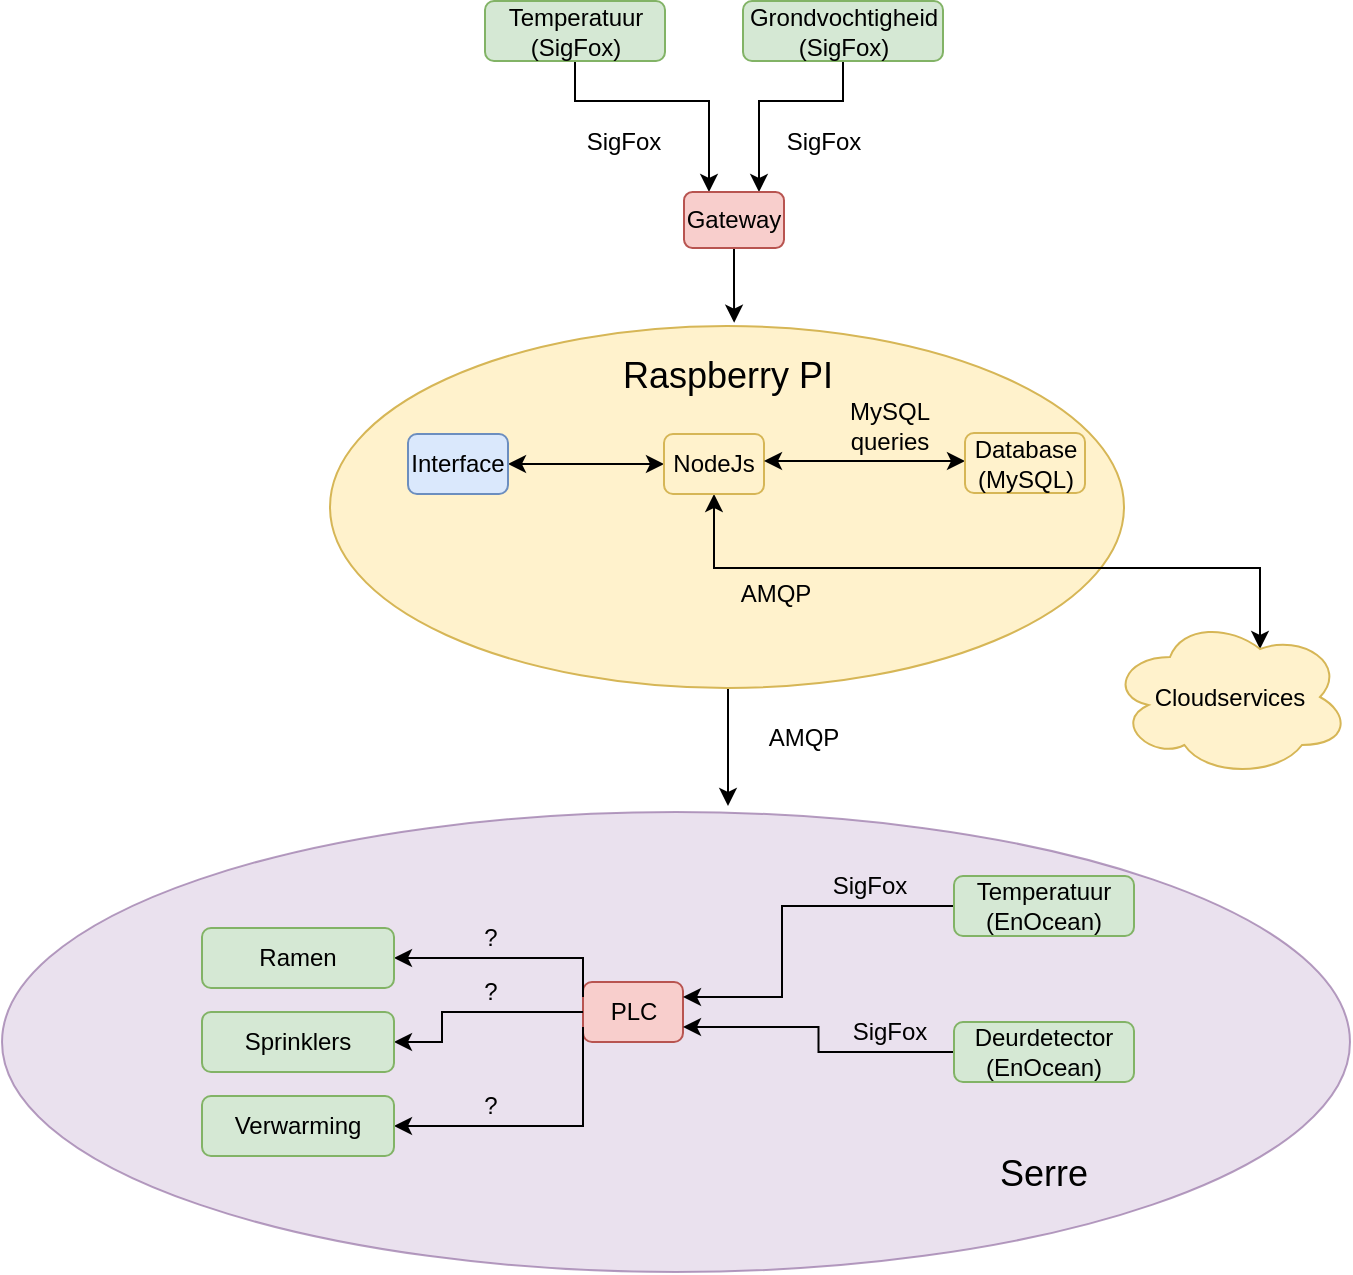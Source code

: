 <mxfile version="12.0.2" type="device" pages="1"><diagram name="Serre" id="42789a77-a242-8287-6e28-9cd8cfd52e62"><mxGraphModel dx="825" dy="426" grid="0" gridSize="10" guides="1" tooltips="1" connect="1" arrows="1" fold="1" page="1" pageScale="1" pageWidth="1100" pageHeight="850" background="#ffffff" math="0" shadow="0"><root><mxCell id="0"/><mxCell id="1" parent="0"/><mxCell id="oylY3YaFG-LerNcYVHAm-11" style="edgeStyle=orthogonalEdgeStyle;rounded=0;orthogonalLoop=1;jettySize=auto;html=1;" edge="1" parent="1" source="m-WKy1QYfF3CYL_Xk7xX-1"><mxGeometry relative="1" as="geometry"><mxPoint x="583" y="430" as="targetPoint"/><Array as="points"><mxPoint x="583" y="400"/></Array></mxGeometry></mxCell><mxCell id="m-WKy1QYfF3CYL_Xk7xX-1" value="" style="ellipse;whiteSpace=wrap;html=1;fillColor=#fff2cc;strokeColor=#d6b656;" parent="1" vertex="1"><mxGeometry x="384" y="190" width="397" height="181" as="geometry"/></mxCell><mxCell id="AfHGDrrq-JgIC60IeQSG-32" value="" style="ellipse;whiteSpace=wrap;html=1;fillColor=#e1d5e7;strokeColor=#9673a6;opacity=70;" parent="1" vertex="1"><mxGeometry x="220" y="433" width="674" height="230" as="geometry"/></mxCell><mxCell id="itn0ZsQkKJ_GjujIYyZL-32" value="" style="edgeStyle=orthogonalEdgeStyle;rounded=0;orthogonalLoop=1;jettySize=auto;html=1;startArrow=classic;startFill=1;endArrow=classic;endFill=1;" parent="1" source="itn0ZsQkKJ_GjujIYyZL-7" target="itn0ZsQkKJ_GjujIYyZL-8" edge="1"><mxGeometry relative="1" as="geometry"/></mxCell><mxCell id="itn0ZsQkKJ_GjujIYyZL-35" value="" style="edgeStyle=orthogonalEdgeStyle;rounded=0;orthogonalLoop=1;jettySize=auto;html=1;startArrow=classic;startFill=1;endArrow=classic;endFill=1;entryX=0.625;entryY=0.2;entryDx=0;entryDy=0;entryPerimeter=0;" parent="1" source="itn0ZsQkKJ_GjujIYyZL-7" target="itn0ZsQkKJ_GjujIYyZL-10" edge="1"><mxGeometry relative="1" as="geometry"><mxPoint x="570.5" y="338.5" as="targetPoint"/><Array as="points"><mxPoint x="576" y="311"/><mxPoint x="849" y="311"/></Array></mxGeometry></mxCell><mxCell id="itn0ZsQkKJ_GjujIYyZL-7" value="NodeJs" style="rounded=1;whiteSpace=wrap;html=1;fillColor=#fff2cc;strokeColor=#d6b656;" parent="1" vertex="1"><mxGeometry x="551" y="244" width="50" height="30" as="geometry"/></mxCell><mxCell id="itn0ZsQkKJ_GjujIYyZL-8" value="Interface" style="rounded=1;whiteSpace=wrap;html=1;fillColor=#dae8fc;strokeColor=#6c8ebf;" parent="1" vertex="1"><mxGeometry x="423" y="244" width="50" height="30" as="geometry"/></mxCell><mxCell id="itn0ZsQkKJ_GjujIYyZL-33" value="" style="edgeStyle=orthogonalEdgeStyle;rounded=0;orthogonalLoop=1;jettySize=auto;html=1;startArrow=classic;startFill=1;endArrow=classic;endFill=1;" parent="1" source="itn0ZsQkKJ_GjujIYyZL-9" target="itn0ZsQkKJ_GjujIYyZL-7" edge="1"><mxGeometry relative="1" as="geometry"><Array as="points"><mxPoint x="685.5" y="257.5"/><mxPoint x="685.5" y="257.5"/></Array></mxGeometry></mxCell><mxCell id="itn0ZsQkKJ_GjujIYyZL-9" value="Database&lt;br&gt;(MySQL)" style="rounded=1;whiteSpace=wrap;html=1;fillColor=#fff2cc;strokeColor=#d6b656;" parent="1" vertex="1"><mxGeometry x="701.5" y="243.5" width="60" height="30" as="geometry"/></mxCell><mxCell id="itn0ZsQkKJ_GjujIYyZL-10" value="Cloudservices" style="ellipse;shape=cloud;whiteSpace=wrap;html=1;fillColor=#fff2cc;strokeColor=#d6b656;" parent="1" vertex="1"><mxGeometry x="774" y="335.5" width="120" height="80" as="geometry"/></mxCell><mxCell id="itn0ZsQkKJ_GjujIYyZL-11" value="PLC" style="rounded=1;whiteSpace=wrap;html=1;fillColor=#f8cecc;strokeColor=#b85450;" parent="1" vertex="1"><mxGeometry x="510.5" y="518" width="50" height="30" as="geometry"/></mxCell><mxCell id="AfHGDrrq-JgIC60IeQSG-10" style="edgeStyle=orthogonalEdgeStyle;rounded=0;orthogonalLoop=1;jettySize=auto;html=1;exitX=1;exitY=0.5;exitDx=0;exitDy=0;entryX=0;entryY=0.25;entryDx=0;entryDy=0;startArrow=classic;startFill=1;endArrow=none;endFill=0;" parent="1" source="itn0ZsQkKJ_GjujIYyZL-12" target="itn0ZsQkKJ_GjujIYyZL-11" edge="1"><mxGeometry relative="1" as="geometry"><Array as="points"><mxPoint x="510" y="506"/></Array></mxGeometry></mxCell><mxCell id="itn0ZsQkKJ_GjujIYyZL-12" value="Ramen" style="rounded=1;whiteSpace=wrap;html=1;fillColor=#d5e8d4;strokeColor=#82b366;" parent="1" vertex="1"><mxGeometry x="320" y="491" width="96" height="30" as="geometry"/></mxCell><mxCell id="AfHGDrrq-JgIC60IeQSG-13" style="edgeStyle=orthogonalEdgeStyle;rounded=0;orthogonalLoop=1;jettySize=auto;html=1;exitX=1;exitY=0.5;exitDx=0;exitDy=0;entryX=0;entryY=0.75;entryDx=0;entryDy=0;startArrow=classic;startFill=1;endArrow=none;endFill=0;" parent="1" source="itn0ZsQkKJ_GjujIYyZL-14" target="itn0ZsQkKJ_GjujIYyZL-11" edge="1"><mxGeometry relative="1" as="geometry"><Array as="points"><mxPoint x="510" y="590"/></Array></mxGeometry></mxCell><mxCell id="itn0ZsQkKJ_GjujIYyZL-14" value="Verwarming" style="rounded=1;whiteSpace=wrap;html=1;fillColor=#d5e8d4;strokeColor=#82b366;" parent="1" vertex="1"><mxGeometry x="320" y="575" width="96" height="30" as="geometry"/></mxCell><mxCell id="AfHGDrrq-JgIC60IeQSG-11" style="edgeStyle=orthogonalEdgeStyle;rounded=0;orthogonalLoop=1;jettySize=auto;html=1;exitX=1;exitY=0.5;exitDx=0;exitDy=0;startArrow=classic;startFill=1;endArrow=none;endFill=0;entryX=0;entryY=0.5;entryDx=0;entryDy=0;" parent="1" source="itn0ZsQkKJ_GjujIYyZL-15" target="itn0ZsQkKJ_GjujIYyZL-11" edge="1"><mxGeometry relative="1" as="geometry"><mxPoint x="481" y="560" as="targetPoint"/><Array as="points"><mxPoint x="440" y="548"/><mxPoint x="440" y="533"/></Array></mxGeometry></mxCell><mxCell id="itn0ZsQkKJ_GjujIYyZL-15" value="Sprinklers" style="rounded=1;whiteSpace=wrap;html=1;fillColor=#d5e8d4;strokeColor=#82b366;" parent="1" vertex="1"><mxGeometry x="320" y="533" width="96" height="30" as="geometry"/></mxCell><mxCell id="1BPF2lUvss0TYT9tVECj-1" value="AMQP" style="text;html=1;strokeColor=none;fillColor=none;align=center;verticalAlign=middle;whiteSpace=wrap;rounded=0;" parent="1" vertex="1"><mxGeometry x="600.5" y="385.5" width="40" height="20" as="geometry"/></mxCell><mxCell id="1BPF2lUvss0TYT9tVECj-3" value="AMQP" style="text;html=1;strokeColor=none;fillColor=none;align=center;verticalAlign=middle;whiteSpace=wrap;rounded=0;" parent="1" vertex="1"><mxGeometry x="586.5" y="313.5" width="40" height="20" as="geometry"/></mxCell><mxCell id="AfHGDrrq-JgIC60IeQSG-16" style="edgeStyle=orthogonalEdgeStyle;rounded=0;orthogonalLoop=1;jettySize=auto;html=1;exitX=0;exitY=0.5;exitDx=0;exitDy=0;startArrow=none;startFill=0;endArrow=classic;endFill=1;entryX=1;entryY=0.25;entryDx=0;entryDy=0;" parent="1" source="_2sVvBY5ICFOxCGKW-Yz-2" target="itn0ZsQkKJ_GjujIYyZL-11" edge="1"><mxGeometry relative="1" as="geometry"><mxPoint x="580" y="485" as="targetPoint"/><Array as="points"><mxPoint x="710" y="480"/><mxPoint x="610" y="480"/><mxPoint x="610" y="562"/></Array></mxGeometry></mxCell><mxCell id="_2sVvBY5ICFOxCGKW-Yz-2" value="Temperatuur (EnOcean)" style="rounded=1;whiteSpace=wrap;html=1;fillColor=#d5e8d4;strokeColor=#82b366;" parent="1" vertex="1"><mxGeometry x="696" y="465" width="90" height="30" as="geometry"/></mxCell><mxCell id="AfHGDrrq-JgIC60IeQSG-18" value="" style="edgeStyle=orthogonalEdgeStyle;rounded=0;orthogonalLoop=1;jettySize=auto;html=1;startArrow=none;startFill=0;endArrow=classic;endFill=1;entryX=1;entryY=0.75;entryDx=0;entryDy=0;" parent="1" source="_2sVvBY5ICFOxCGKW-Yz-3" target="itn0ZsQkKJ_GjujIYyZL-11" edge="1"><mxGeometry relative="1" as="geometry"><mxPoint x="535" y="525" as="targetPoint"/></mxGeometry></mxCell><mxCell id="_2sVvBY5ICFOxCGKW-Yz-3" value="Deurdetector (EnOcean)" style="rounded=1;whiteSpace=wrap;html=1;fillColor=#d5e8d4;strokeColor=#82b366;" parent="1" vertex="1"><mxGeometry x="696" y="538" width="90" height="30" as="geometry"/></mxCell><mxCell id="AfHGDrrq-JgIC60IeQSG-36" style="edgeStyle=orthogonalEdgeStyle;rounded=0;orthogonalLoop=1;jettySize=auto;html=1;exitX=0.5;exitY=1;exitDx=0;exitDy=0;entryX=0.25;entryY=0;entryDx=0;entryDy=0;startArrow=none;startFill=0;endArrow=classic;endFill=1;" parent="1" source="AfHGDrrq-JgIC60IeQSG-20" target="AfHGDrrq-JgIC60IeQSG-35" edge="1"><mxGeometry relative="1" as="geometry"><Array as="points"><mxPoint x="506" y="77.5"/><mxPoint x="574" y="77.5"/></Array></mxGeometry></mxCell><mxCell id="AfHGDrrq-JgIC60IeQSG-20" value="Temperatuur (SigFox)" style="rounded=1;whiteSpace=wrap;html=1;fillColor=#d5e8d4;strokeColor=#82b366;" parent="1" vertex="1"><mxGeometry x="461.5" y="27.5" width="90" height="30" as="geometry"/></mxCell><mxCell id="AfHGDrrq-JgIC60IeQSG-25" value="&lt;font style=&quot;font-size: 18px&quot;&gt;Serre&lt;/font&gt;" style="text;html=1;strokeColor=none;fillColor=none;align=center;verticalAlign=middle;whiteSpace=wrap;rounded=0;" parent="1" vertex="1"><mxGeometry x="721" y="604" width="40" height="20" as="geometry"/></mxCell><mxCell id="AfHGDrrq-JgIC60IeQSG-37" style="edgeStyle=orthogonalEdgeStyle;rounded=0;orthogonalLoop=1;jettySize=auto;html=1;exitX=0.5;exitY=1;exitDx=0;exitDy=0;entryX=0.75;entryY=0;entryDx=0;entryDy=0;startArrow=none;startFill=0;endArrow=classic;endFill=1;" parent="1" source="AfHGDrrq-JgIC60IeQSG-28" target="AfHGDrrq-JgIC60IeQSG-35" edge="1"><mxGeometry relative="1" as="geometry"><Array as="points"><mxPoint x="641" y="77.5"/><mxPoint x="599" y="77.5"/></Array></mxGeometry></mxCell><mxCell id="AfHGDrrq-JgIC60IeQSG-28" value="Grondvochtigheid (SigFox)" style="rounded=1;whiteSpace=wrap;html=1;fillColor=#d5e8d4;strokeColor=#82b366;" parent="1" vertex="1"><mxGeometry x="590.5" y="27.5" width="100" height="30" as="geometry"/></mxCell><mxCell id="oylY3YaFG-LerNcYVHAm-12" style="edgeStyle=orthogonalEdgeStyle;rounded=0;orthogonalLoop=1;jettySize=auto;html=1;entryX=0.509;entryY=-0.009;entryDx=0;entryDy=0;entryPerimeter=0;" edge="1" parent="1" source="AfHGDrrq-JgIC60IeQSG-35" target="m-WKy1QYfF3CYL_Xk7xX-1"><mxGeometry relative="1" as="geometry"/></mxCell><mxCell id="AfHGDrrq-JgIC60IeQSG-35" value="Gateway" style="rounded=1;whiteSpace=wrap;html=1;fillColor=#f8cecc;strokeColor=#b85450;" parent="1" vertex="1"><mxGeometry x="561" y="123" width="50" height="28" as="geometry"/></mxCell><mxCell id="AfHGDrrq-JgIC60IeQSG-39" value="SigFox" style="text;html=1;strokeColor=none;fillColor=none;align=center;verticalAlign=middle;whiteSpace=wrap;rounded=0;" parent="1" vertex="1"><mxGeometry x="511" y="87.5" width="40" height="20" as="geometry"/></mxCell><mxCell id="AfHGDrrq-JgIC60IeQSG-40" value="SigFox" style="text;html=1;strokeColor=none;fillColor=none;align=center;verticalAlign=middle;whiteSpace=wrap;rounded=0;" parent="1" vertex="1"><mxGeometry x="611" y="87.5" width="40" height="20" as="geometry"/></mxCell><mxCell id="c5OzXLcf4u7wvID1AKV8-1" value="SigFox" style="text;html=1;strokeColor=none;fillColor=none;align=center;verticalAlign=middle;whiteSpace=wrap;rounded=0;" parent="1" vertex="1"><mxGeometry x="634" y="459.5" width="40" height="20" as="geometry"/></mxCell><mxCell id="c5OzXLcf4u7wvID1AKV8-2" value="SigFox" style="text;html=1;strokeColor=none;fillColor=none;align=center;verticalAlign=middle;whiteSpace=wrap;rounded=0;" parent="1" vertex="1"><mxGeometry x="644" y="533" width="40" height="20" as="geometry"/></mxCell><mxCell id="c5OzXLcf4u7wvID1AKV8-3" value="?" style="text;html=1;strokeColor=none;fillColor=none;align=center;verticalAlign=middle;whiteSpace=wrap;rounded=0;" parent="1" vertex="1"><mxGeometry x="459" y="486" width="11" height="20" as="geometry"/></mxCell><mxCell id="c5OzXLcf4u7wvID1AKV8-7" value="MySQL queries" style="text;html=1;strokeColor=none;fillColor=none;align=center;verticalAlign=middle;whiteSpace=wrap;rounded=0;" parent="1" vertex="1"><mxGeometry x="642" y="224.5" width="44" height="30" as="geometry"/></mxCell><mxCell id="m-WKy1QYfF3CYL_Xk7xX-2" value="&lt;font style=&quot;font-size: 18px&quot;&gt;Raspberry PI&lt;/font&gt;" style="text;html=1;strokeColor=none;fillColor=none;align=center;verticalAlign=middle;whiteSpace=wrap;rounded=0;" parent="1" vertex="1"><mxGeometry x="524.5" y="205" width="116" height="20" as="geometry"/></mxCell><mxCell id="oylY3YaFG-LerNcYVHAm-14" value="?" style="text;html=1;strokeColor=none;fillColor=none;align=center;verticalAlign=middle;whiteSpace=wrap;rounded=0;" vertex="1" parent="1"><mxGeometry x="459" y="513" width="11" height="20" as="geometry"/></mxCell><mxCell id="oylY3YaFG-LerNcYVHAm-15" value="?" style="text;html=1;strokeColor=none;fillColor=none;align=center;verticalAlign=middle;whiteSpace=wrap;rounded=0;" vertex="1" parent="1"><mxGeometry x="459" y="570" width="11" height="20" as="geometry"/></mxCell></root></mxGraphModel></diagram></mxfile>